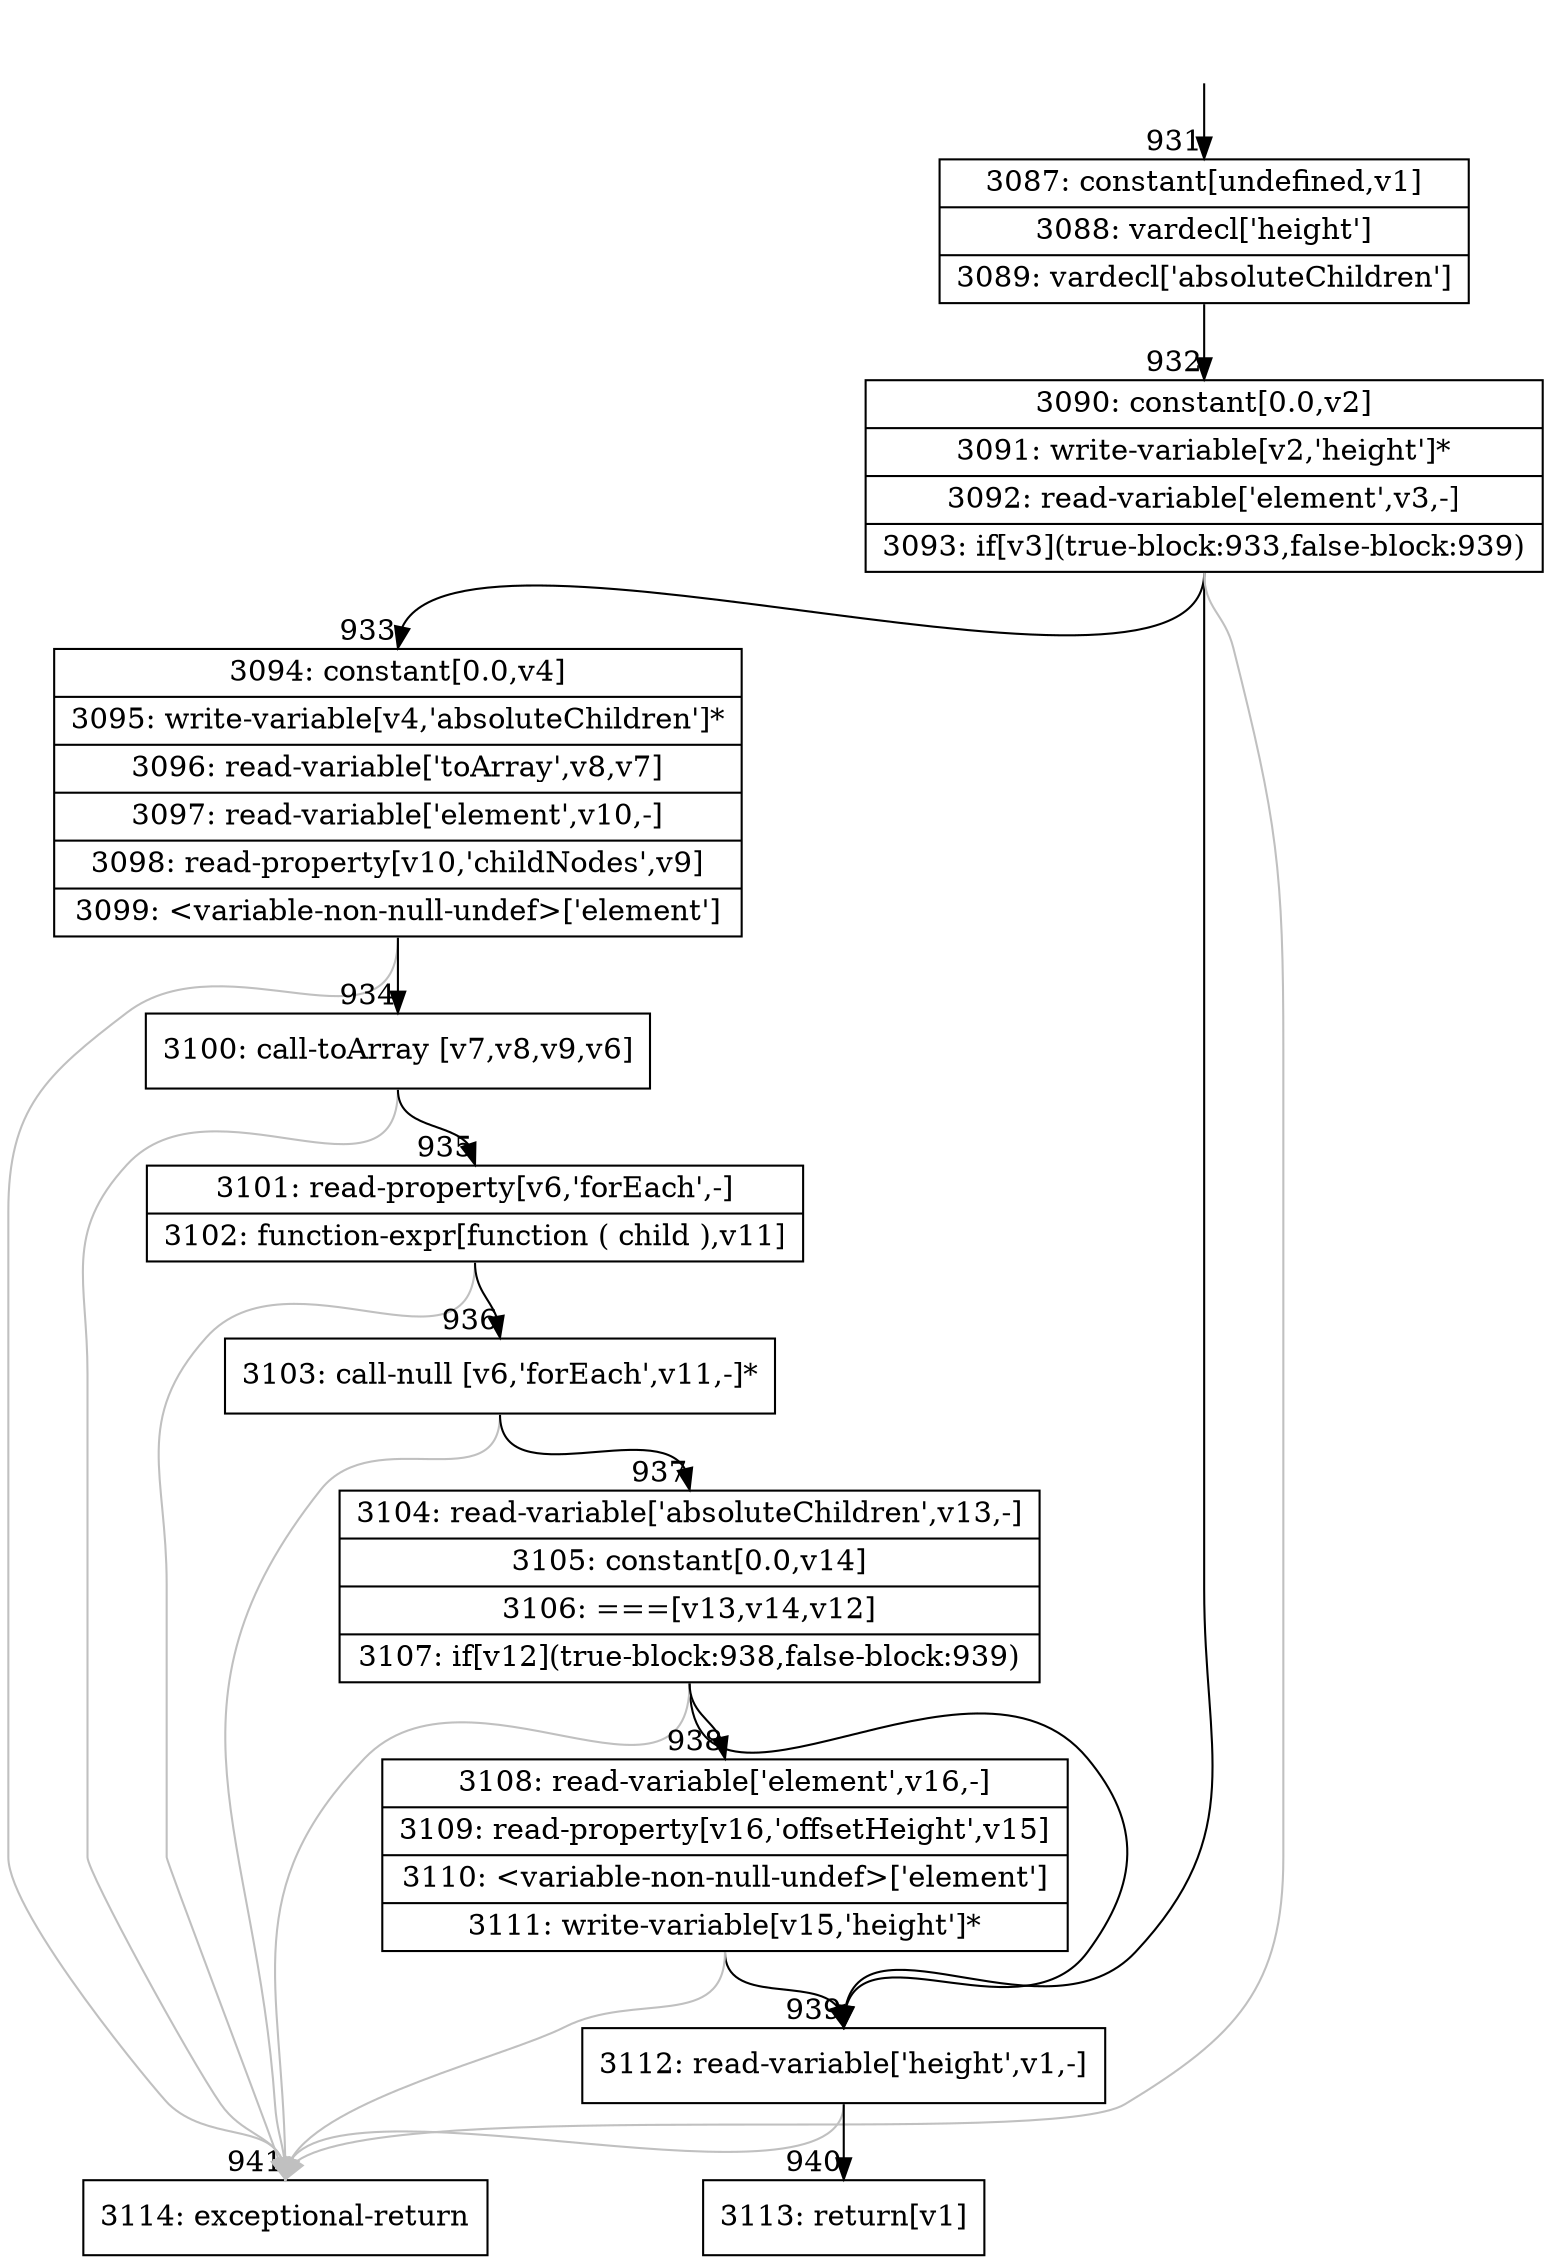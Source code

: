 digraph {
rankdir="TD"
BB_entry55[shape=none,label=""];
BB_entry55 -> BB931 [tailport=s, headport=n, headlabel="    931"]
BB931 [shape=record label="{3087: constant[undefined,v1]|3088: vardecl['height']|3089: vardecl['absoluteChildren']}" ] 
BB931 -> BB932 [tailport=s, headport=n, headlabel="      932"]
BB932 [shape=record label="{3090: constant[0.0,v2]|3091: write-variable[v2,'height']*|3092: read-variable['element',v3,-]|3093: if[v3](true-block:933,false-block:939)}" ] 
BB932 -> BB933 [tailport=s, headport=n, headlabel="      933"]
BB932 -> BB939 [tailport=s, headport=n, headlabel="      939"]
BB932 -> BB941 [tailport=s, headport=n, color=gray, headlabel="      941"]
BB933 [shape=record label="{3094: constant[0.0,v4]|3095: write-variable[v4,'absoluteChildren']*|3096: read-variable['toArray',v8,v7]|3097: read-variable['element',v10,-]|3098: read-property[v10,'childNodes',v9]|3099: \<variable-non-null-undef\>['element']}" ] 
BB933 -> BB934 [tailport=s, headport=n, headlabel="      934"]
BB933 -> BB941 [tailport=s, headport=n, color=gray]
BB934 [shape=record label="{3100: call-toArray [v7,v8,v9,v6]}" ] 
BB934 -> BB935 [tailport=s, headport=n, headlabel="      935"]
BB934 -> BB941 [tailport=s, headport=n, color=gray]
BB935 [shape=record label="{3101: read-property[v6,'forEach',-]|3102: function-expr[function ( child ),v11]}" ] 
BB935 -> BB936 [tailport=s, headport=n, headlabel="      936"]
BB935 -> BB941 [tailport=s, headport=n, color=gray]
BB936 [shape=record label="{3103: call-null [v6,'forEach',v11,-]*}" ] 
BB936 -> BB937 [tailport=s, headport=n, headlabel="      937"]
BB936 -> BB941 [tailport=s, headport=n, color=gray]
BB937 [shape=record label="{3104: read-variable['absoluteChildren',v13,-]|3105: constant[0.0,v14]|3106: ===[v13,v14,v12]|3107: if[v12](true-block:938,false-block:939)}" ] 
BB937 -> BB938 [tailport=s, headport=n, headlabel="      938"]
BB937 -> BB939 [tailport=s, headport=n]
BB937 -> BB941 [tailport=s, headport=n, color=gray]
BB938 [shape=record label="{3108: read-variable['element',v16,-]|3109: read-property[v16,'offsetHeight',v15]|3110: \<variable-non-null-undef\>['element']|3111: write-variable[v15,'height']*}" ] 
BB938 -> BB939 [tailport=s, headport=n]
BB938 -> BB941 [tailport=s, headport=n, color=gray]
BB939 [shape=record label="{3112: read-variable['height',v1,-]}" ] 
BB939 -> BB940 [tailport=s, headport=n, headlabel="      940"]
BB939 -> BB941 [tailport=s, headport=n, color=gray]
BB940 [shape=record label="{3113: return[v1]}" ] 
BB941 [shape=record label="{3114: exceptional-return}" ] 
//#$~ 1240
}

